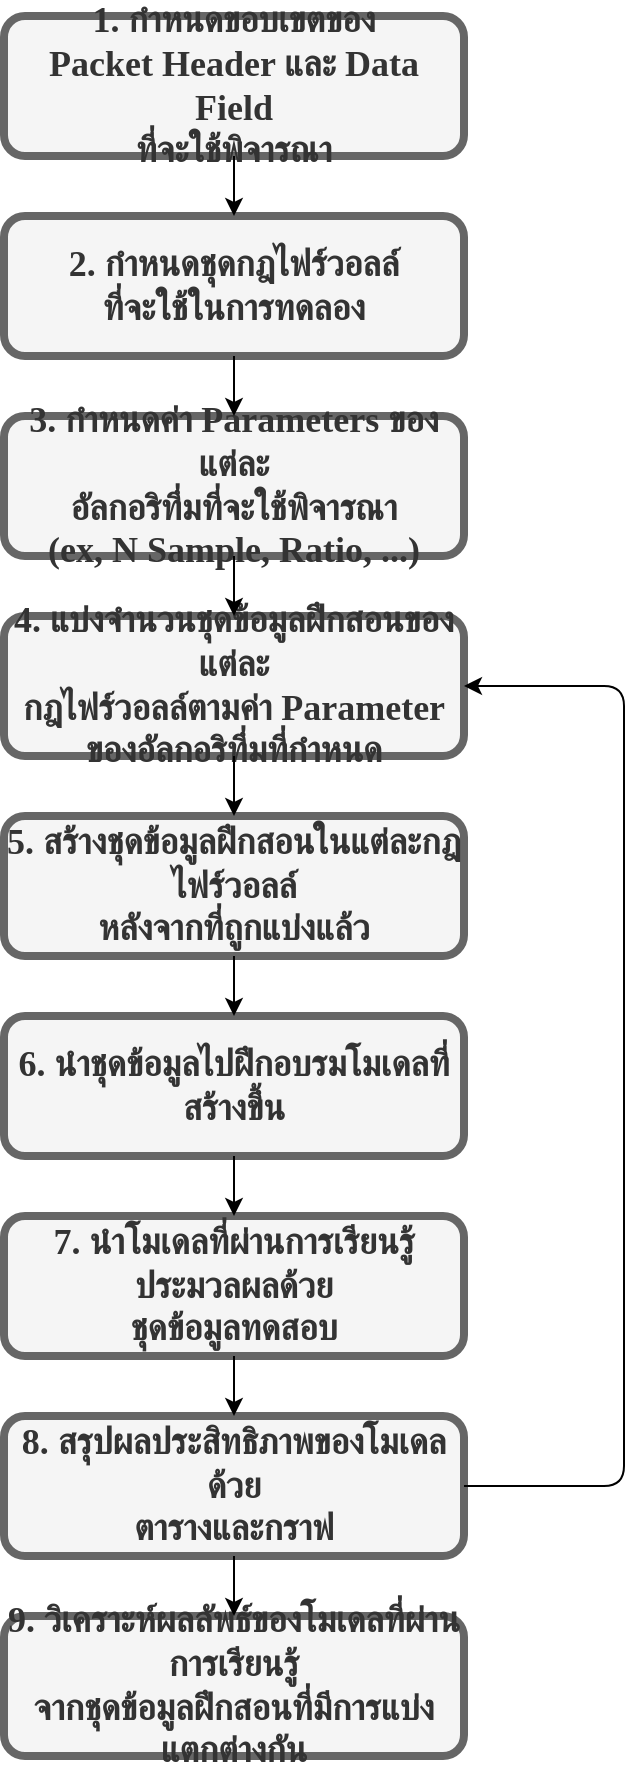 <mxfile version="14.5.3" type="device"><diagram id="9vt6mBpXeWQlyMikTkq9" name="Page-1"><mxGraphModel dx="1102" dy="525" grid="1" gridSize="10" guides="1" tooltips="1" connect="1" arrows="1" fold="1" page="1" pageScale="1" pageWidth="850" pageHeight="1100" math="0" shadow="0"><root><mxCell id="0"/><mxCell id="1" parent="0"/><mxCell id="HGEjwGs1ST3xAqJuvy8X-2" value="&lt;b&gt;&lt;font data-font-src=&quot;https://fonts.googleapis.com/css?family=Angsana+New&quot; face=&quot;Angsana New&quot; style=&quot;font-size: 18px&quot;&gt;1. กำหนดขอบเขตของ&lt;br&gt;Packet Header และ Data Field &lt;br&gt;ที่จะใช้พิจารณา&lt;/font&gt;&lt;/b&gt;" style="rounded=1;whiteSpace=wrap;html=1;shadow=0;glass=0;sketch=0;strokeWidth=4;strokeColor=#666666;perimeterSpacing=0;fillColor=#f5f5f5;fontColor=#333333;" vertex="1" parent="1"><mxGeometry x="310" y="50" width="230" height="70" as="geometry"/></mxCell><mxCell id="HGEjwGs1ST3xAqJuvy8X-3" value="&lt;font face=&quot;Angsana New&quot;&gt;&lt;span style=&quot;font-size: 18px&quot;&gt;&lt;b&gt;2. กำหนดชุดกฎไฟร์วอลล์&lt;br&gt;ที่จะใช้ในการทดลอง&lt;/b&gt;&lt;/span&gt;&lt;/font&gt;" style="rounded=1;whiteSpace=wrap;html=1;shadow=0;glass=0;sketch=0;strokeWidth=4;strokeColor=#666666;perimeterSpacing=0;fillColor=#f5f5f5;fontColor=#333333;" vertex="1" parent="1"><mxGeometry x="310" y="150" width="230" height="70" as="geometry"/></mxCell><mxCell id="HGEjwGs1ST3xAqJuvy8X-4" value="&lt;font face=&quot;Angsana New&quot;&gt;&lt;span style=&quot;font-size: 18px&quot;&gt;&lt;b&gt;3. กำหนดค่า Parameters ของแต่ละ&lt;br&gt;อัลกอริทึ่มที่จะใช้พิจารณา &lt;br&gt;(ex, N Sample, Ratio, ...)&lt;/b&gt;&lt;/span&gt;&lt;/font&gt;" style="rounded=1;whiteSpace=wrap;html=1;shadow=0;glass=0;sketch=0;strokeWidth=4;strokeColor=#666666;perimeterSpacing=0;fillColor=#f5f5f5;fontColor=#333333;" vertex="1" parent="1"><mxGeometry x="310" y="250" width="230" height="70" as="geometry"/></mxCell><mxCell id="HGEjwGs1ST3xAqJuvy8X-5" value="&lt;font face=&quot;Angsana New&quot;&gt;&lt;span style=&quot;font-size: 18px&quot;&gt;&lt;b&gt;4. แบ่งจำนวนชุดข้อมูลฝึกสอนของแต่ละ&lt;br&gt;กฎไฟร์วอลล์ตามค่า Parameter &lt;br&gt;ของอัลกอริทึ่มที่กำหนด&lt;br&gt;&lt;/b&gt;&lt;/span&gt;&lt;/font&gt;" style="rounded=1;whiteSpace=wrap;html=1;shadow=0;glass=0;sketch=0;strokeWidth=4;strokeColor=#666666;perimeterSpacing=0;fillColor=#f5f5f5;fontColor=#333333;" vertex="1" parent="1"><mxGeometry x="310" y="350" width="230" height="70" as="geometry"/></mxCell><mxCell id="HGEjwGs1ST3xAqJuvy8X-6" value="&lt;font face=&quot;Angsana New&quot;&gt;&lt;span style=&quot;font-size: 18px&quot;&gt;&lt;b&gt;5. สร้างชุดข้อมูลฝึกสอนในแต่ละกฎไฟร์วอลล์&lt;br&gt;หลังจากที่ถูกแบ่งแล้ว&lt;br&gt;&lt;/b&gt;&lt;/span&gt;&lt;/font&gt;" style="rounded=1;whiteSpace=wrap;html=1;shadow=0;glass=0;sketch=0;strokeWidth=4;strokeColor=#666666;perimeterSpacing=0;fillColor=#f5f5f5;fontColor=#333333;" vertex="1" parent="1"><mxGeometry x="310" y="450" width="230" height="70" as="geometry"/></mxCell><mxCell id="HGEjwGs1ST3xAqJuvy8X-7" value="&lt;font face=&quot;Angsana New&quot;&gt;&lt;span style=&quot;font-size: 18px&quot;&gt;&lt;b&gt;6. นำชุดข้อมูลไปฝึกอบรมโมเดลที่สร้างขึ้น&lt;br&gt;&lt;/b&gt;&lt;/span&gt;&lt;/font&gt;" style="rounded=1;whiteSpace=wrap;html=1;shadow=0;glass=0;sketch=0;strokeWidth=4;strokeColor=#666666;perimeterSpacing=0;fillColor=#f5f5f5;fontColor=#333333;" vertex="1" parent="1"><mxGeometry x="310" y="550" width="230" height="70" as="geometry"/></mxCell><mxCell id="HGEjwGs1ST3xAqJuvy8X-8" value="&lt;font face=&quot;Angsana New&quot;&gt;&lt;span style=&quot;font-size: 18px&quot;&gt;&lt;b&gt;7. นำโมเดลที่ผ่านการเรียนรู้ประมวลผลด้วย&lt;br&gt;ชุดข้อมูลทดสอบ&lt;br&gt;&lt;/b&gt;&lt;/span&gt;&lt;/font&gt;" style="rounded=1;whiteSpace=wrap;html=1;shadow=0;glass=0;sketch=0;strokeWidth=4;strokeColor=#666666;perimeterSpacing=0;fillColor=#f5f5f5;fontColor=#333333;" vertex="1" parent="1"><mxGeometry x="310" y="650" width="230" height="70" as="geometry"/></mxCell><mxCell id="HGEjwGs1ST3xAqJuvy8X-9" value="&lt;font face=&quot;Angsana New&quot;&gt;&lt;span style=&quot;font-size: 18px&quot;&gt;&lt;b&gt;8. สรุปผลประสิทธิภาพของโมเดลด้วย&lt;br&gt;ตารางและกราฟ&lt;br&gt;&lt;/b&gt;&lt;/span&gt;&lt;/font&gt;" style="rounded=1;whiteSpace=wrap;html=1;shadow=0;glass=0;sketch=0;strokeWidth=4;strokeColor=#666666;perimeterSpacing=0;fillColor=#f5f5f5;fontColor=#333333;" vertex="1" parent="1"><mxGeometry x="310" y="750" width="230" height="70" as="geometry"/></mxCell><mxCell id="HGEjwGs1ST3xAqJuvy8X-10" value="&lt;font face=&quot;Angsana New&quot;&gt;&lt;span style=&quot;font-size: 18px&quot;&gt;&lt;b&gt;9. วิเคราะห์ผลลัพธ์ของโมเดลที่ผ่านการเรียนรู้&lt;br&gt;จากชุดข้อมูลฝึกสอนที่มีการแบ่งแตกต่างกัน&lt;br&gt;&lt;/b&gt;&lt;/span&gt;&lt;/font&gt;" style="rounded=1;whiteSpace=wrap;html=1;shadow=0;glass=0;sketch=0;strokeWidth=4;strokeColor=#666666;perimeterSpacing=0;fillColor=#f5f5f5;fontColor=#333333;" vertex="1" parent="1"><mxGeometry x="310" y="850" width="230" height="70" as="geometry"/></mxCell><mxCell id="HGEjwGs1ST3xAqJuvy8X-12" value="" style="endArrow=classic;html=1;exitX=0.5;exitY=1;exitDx=0;exitDy=0;" edge="1" parent="1" source="HGEjwGs1ST3xAqJuvy8X-3" target="HGEjwGs1ST3xAqJuvy8X-4"><mxGeometry width="50" height="50" relative="1" as="geometry"><mxPoint x="435" y="130" as="sourcePoint"/><mxPoint x="435" y="160" as="targetPoint"/></mxGeometry></mxCell><mxCell id="HGEjwGs1ST3xAqJuvy8X-14" value="" style="endArrow=classic;html=1;entryX=0.5;entryY=0;entryDx=0;entryDy=0;exitX=0.5;exitY=1;exitDx=0;exitDy=0;" edge="1" parent="1" source="HGEjwGs1ST3xAqJuvy8X-2" target="HGEjwGs1ST3xAqJuvy8X-3"><mxGeometry width="50" height="50" relative="1" as="geometry"><mxPoint x="620" y="290" as="sourcePoint"/><mxPoint x="670" y="240" as="targetPoint"/></mxGeometry></mxCell><mxCell id="HGEjwGs1ST3xAqJuvy8X-15" value="" style="endArrow=classic;html=1;entryX=0.5;entryY=0;entryDx=0;entryDy=0;exitX=0.5;exitY=1;exitDx=0;exitDy=0;" edge="1" parent="1" source="HGEjwGs1ST3xAqJuvy8X-4" target="HGEjwGs1ST3xAqJuvy8X-5"><mxGeometry width="50" height="50" relative="1" as="geometry"><mxPoint x="620" y="290" as="sourcePoint"/><mxPoint x="670" y="240" as="targetPoint"/></mxGeometry></mxCell><mxCell id="HGEjwGs1ST3xAqJuvy8X-16" value="" style="endArrow=classic;html=1;entryX=0.5;entryY=0;entryDx=0;entryDy=0;exitX=0.5;exitY=1;exitDx=0;exitDy=0;" edge="1" parent="1" source="HGEjwGs1ST3xAqJuvy8X-5" target="HGEjwGs1ST3xAqJuvy8X-6"><mxGeometry width="50" height="50" relative="1" as="geometry"><mxPoint x="620" y="390" as="sourcePoint"/><mxPoint x="670" y="340" as="targetPoint"/></mxGeometry></mxCell><mxCell id="HGEjwGs1ST3xAqJuvy8X-17" value="" style="endArrow=classic;html=1;entryX=0.5;entryY=0;entryDx=0;entryDy=0;exitX=0.5;exitY=1;exitDx=0;exitDy=0;" edge="1" parent="1" source="HGEjwGs1ST3xAqJuvy8X-6" target="HGEjwGs1ST3xAqJuvy8X-7"><mxGeometry width="50" height="50" relative="1" as="geometry"><mxPoint x="620" y="490" as="sourcePoint"/><mxPoint x="670" y="440" as="targetPoint"/></mxGeometry></mxCell><mxCell id="HGEjwGs1ST3xAqJuvy8X-18" value="" style="endArrow=classic;html=1;entryX=0.5;entryY=0;entryDx=0;entryDy=0;exitX=0.5;exitY=1;exitDx=0;exitDy=0;" edge="1" parent="1" source="HGEjwGs1ST3xAqJuvy8X-7" target="HGEjwGs1ST3xAqJuvy8X-8"><mxGeometry width="50" height="50" relative="1" as="geometry"><mxPoint x="620" y="590" as="sourcePoint"/><mxPoint x="670" y="540" as="targetPoint"/></mxGeometry></mxCell><mxCell id="HGEjwGs1ST3xAqJuvy8X-19" value="" style="endArrow=classic;html=1;entryX=0.5;entryY=0;entryDx=0;entryDy=0;exitX=0.5;exitY=1;exitDx=0;exitDy=0;" edge="1" parent="1" source="HGEjwGs1ST3xAqJuvy8X-9" target="HGEjwGs1ST3xAqJuvy8X-10"><mxGeometry width="50" height="50" relative="1" as="geometry"><mxPoint x="620" y="690" as="sourcePoint"/><mxPoint x="670" y="640" as="targetPoint"/></mxGeometry></mxCell><mxCell id="HGEjwGs1ST3xAqJuvy8X-20" value="" style="endArrow=classic;html=1;entryX=0.5;entryY=0;entryDx=0;entryDy=0;exitX=0.5;exitY=1;exitDx=0;exitDy=0;" edge="1" parent="1" source="HGEjwGs1ST3xAqJuvy8X-8" target="HGEjwGs1ST3xAqJuvy8X-9"><mxGeometry width="50" height="50" relative="1" as="geometry"><mxPoint x="620" y="690" as="sourcePoint"/><mxPoint x="670" y="640" as="targetPoint"/></mxGeometry></mxCell><mxCell id="HGEjwGs1ST3xAqJuvy8X-22" value="" style="endArrow=classic;html=1;entryX=1;entryY=0.5;entryDx=0;entryDy=0;exitX=1;exitY=0.5;exitDx=0;exitDy=0;" edge="1" parent="1" source="HGEjwGs1ST3xAqJuvy8X-9" target="HGEjwGs1ST3xAqJuvy8X-5"><mxGeometry width="50" height="50" relative="1" as="geometry"><mxPoint x="640" y="730" as="sourcePoint"/><mxPoint x="770" y="560" as="targetPoint"/><Array as="points"><mxPoint x="620" y="785"/><mxPoint x="620" y="385"/></Array></mxGeometry></mxCell></root></mxGraphModel></diagram></mxfile>